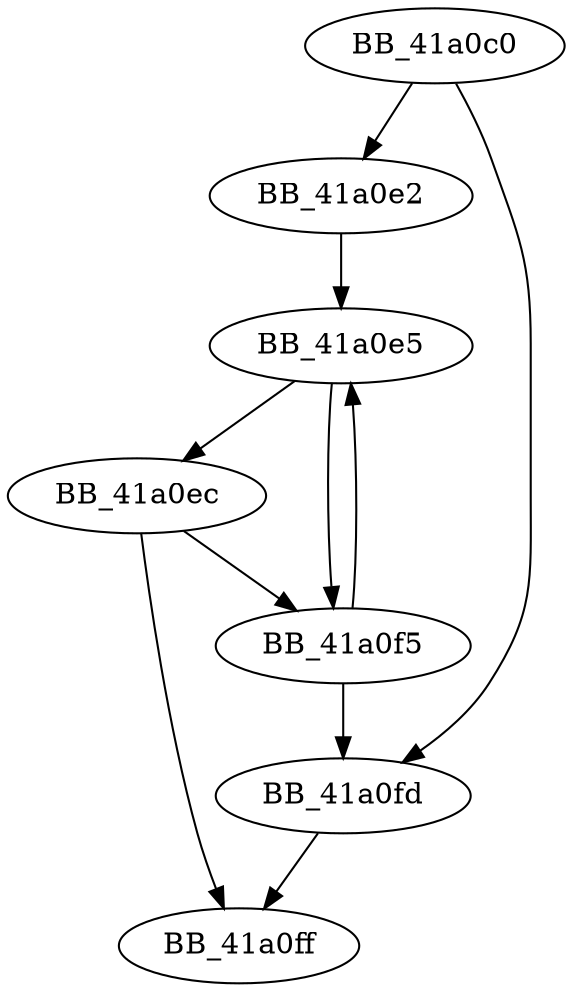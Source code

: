 DiGraph __FindPESection{
BB_41a0c0->BB_41a0e2
BB_41a0c0->BB_41a0fd
BB_41a0e2->BB_41a0e5
BB_41a0e5->BB_41a0ec
BB_41a0e5->BB_41a0f5
BB_41a0ec->BB_41a0f5
BB_41a0ec->BB_41a0ff
BB_41a0f5->BB_41a0e5
BB_41a0f5->BB_41a0fd
BB_41a0fd->BB_41a0ff
}
